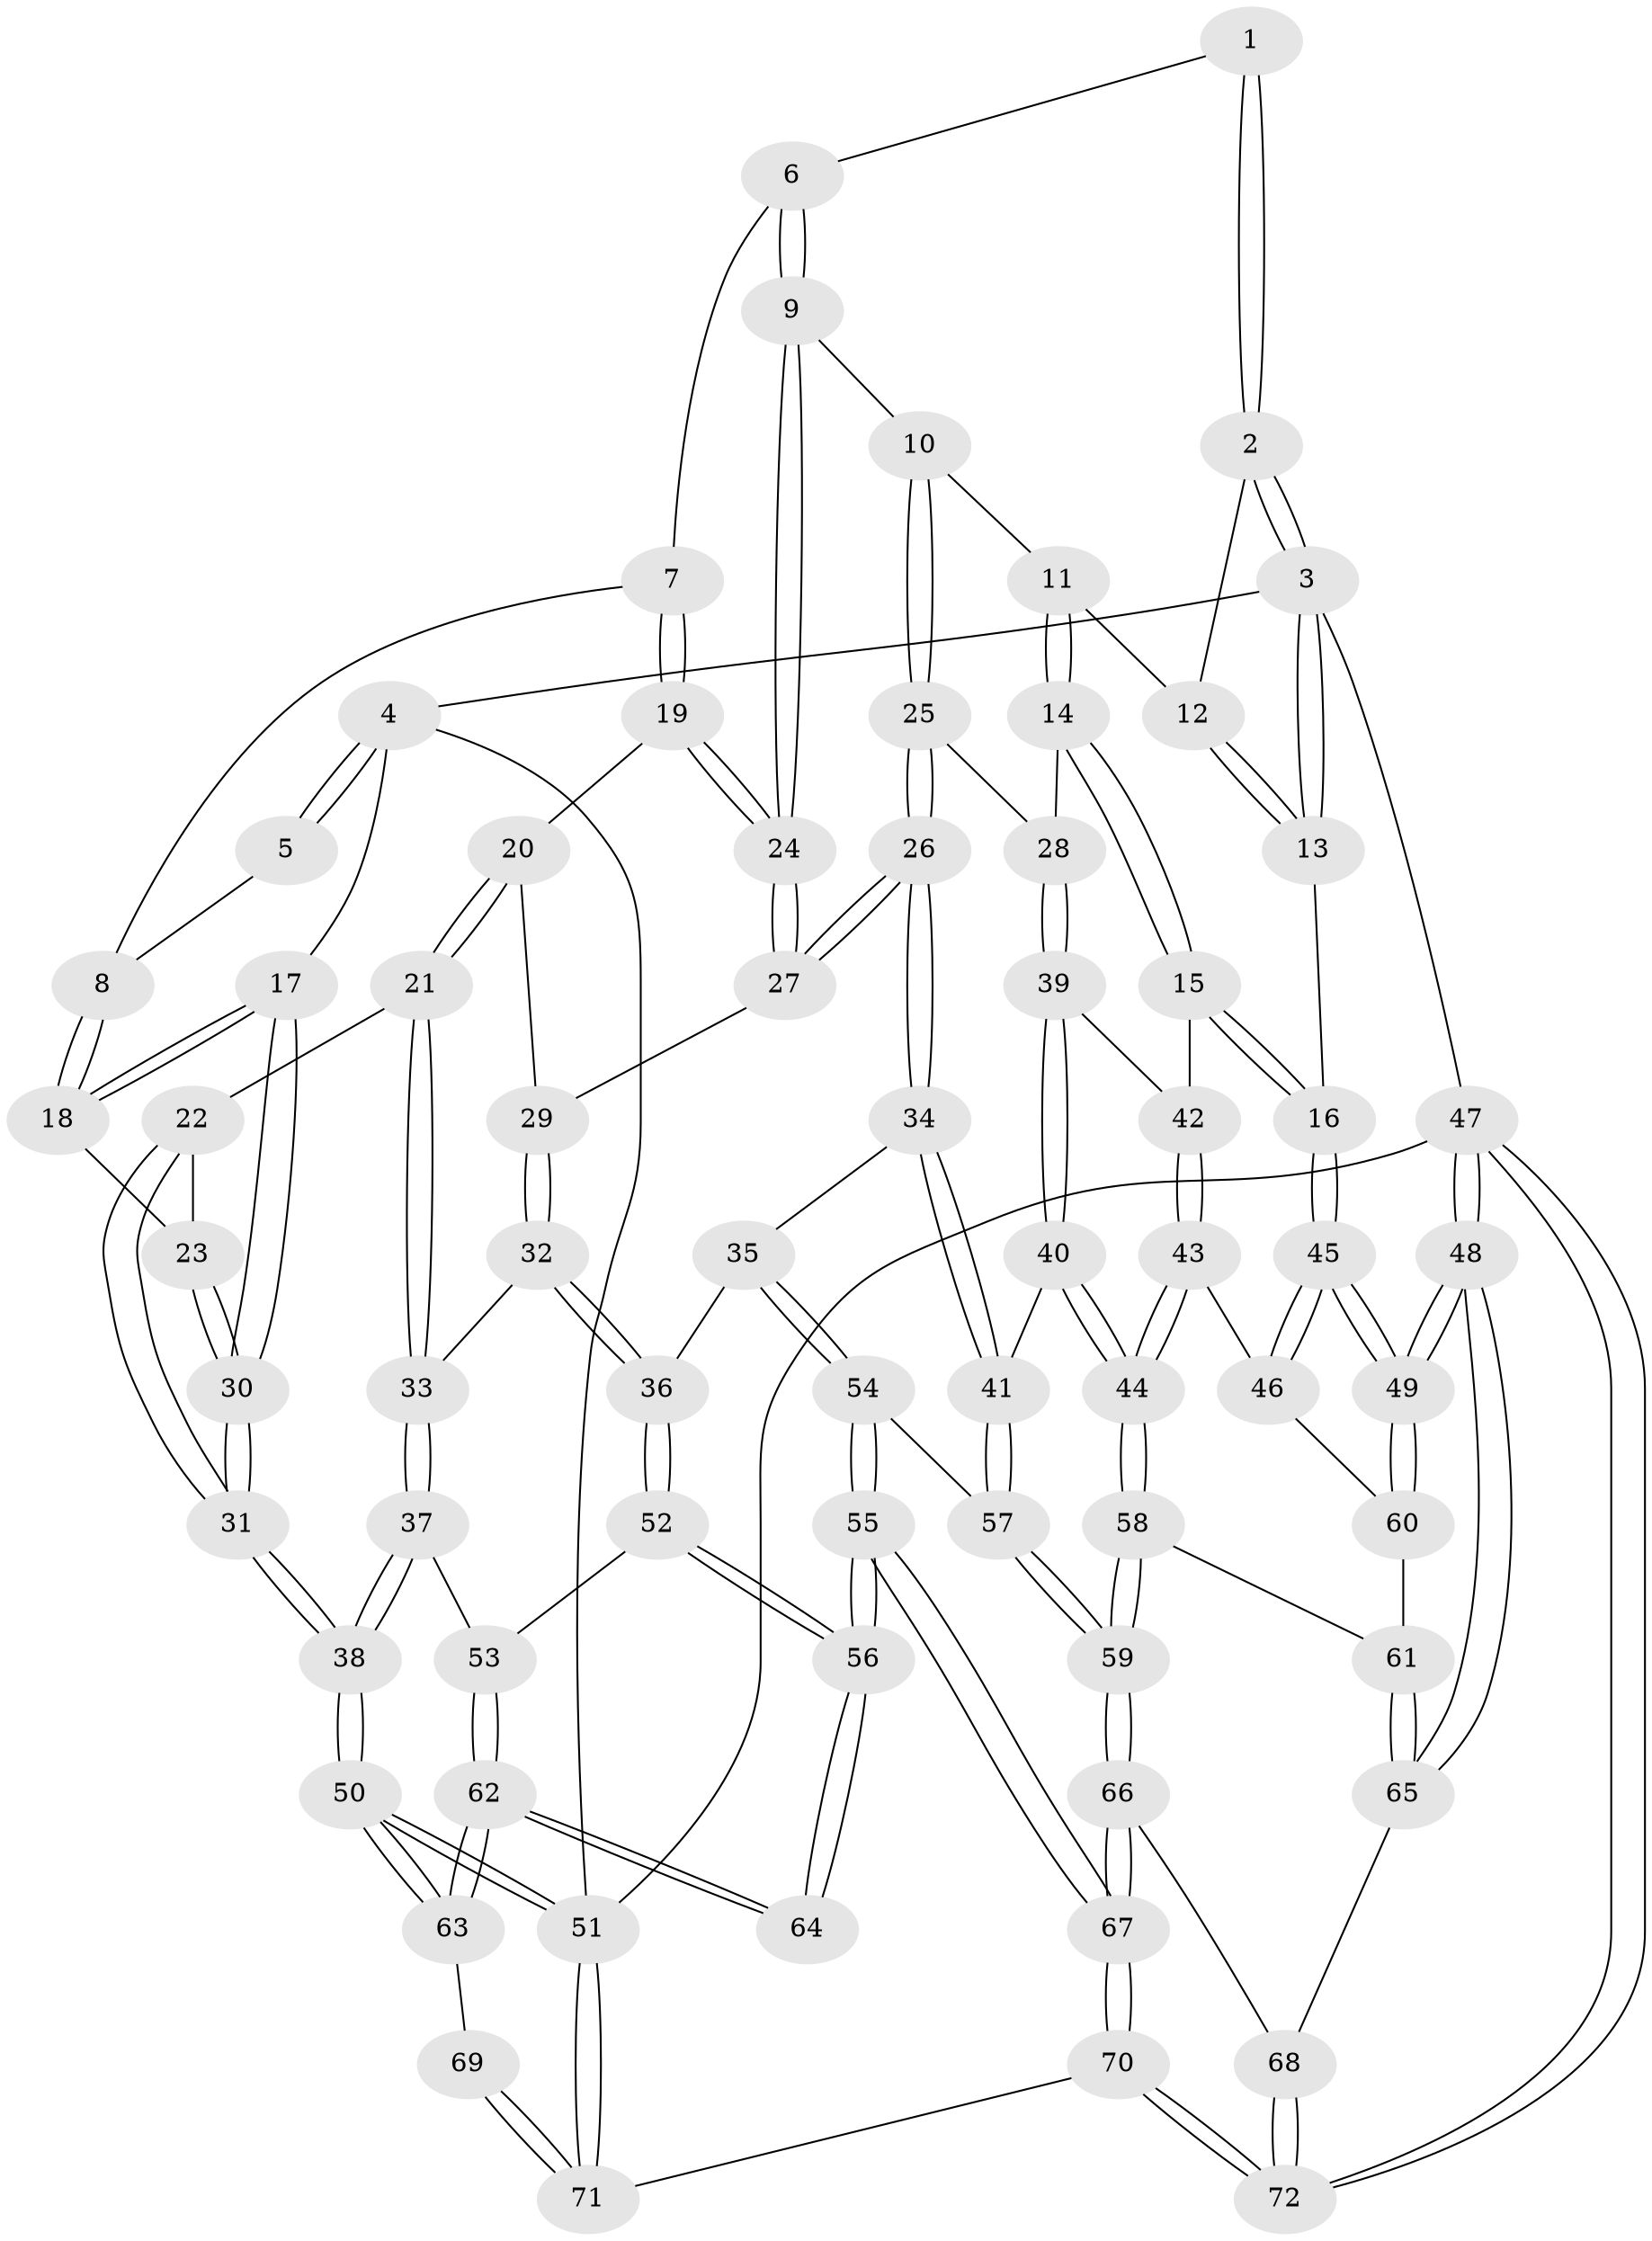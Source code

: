 // coarse degree distribution, {4: 0.22727272727272727, 10: 0.045454545454545456, 6: 0.09090909090909091, 5: 0.18181818181818182, 3: 0.45454545454545453}
// Generated by graph-tools (version 1.1) at 2025/21/03/04/25 18:21:40]
// undirected, 72 vertices, 177 edges
graph export_dot {
graph [start="1"]
  node [color=gray90,style=filled];
  1 [pos="+0.33586533982438116+0"];
  2 [pos="+0.6588029979191709+0"];
  3 [pos="+1+0"];
  4 [pos="+0+0"];
  5 [pos="+0.27510125280441367+0"];
  6 [pos="+0.40828980278585913+0.12481122064788161"];
  7 [pos="+0.29717926245574366+0.17458477232473385"];
  8 [pos="+0.252200439754761+0.1415963683274035"];
  9 [pos="+0.5553132941885364+0.15258400226841573"];
  10 [pos="+0.6195140058352612+0.11882254455515648"];
  11 [pos="+0.67312358970977+0"];
  12 [pos="+0.6727833072954938+0"];
  13 [pos="+1+0.1936325952810282"];
  14 [pos="+0.9352414898704142+0.23036717308763793"];
  15 [pos="+1+0.2821507133055995"];
  16 [pos="+1+0.27539422385162887"];
  17 [pos="+0+0"];
  18 [pos="+0.14234323142543787+0.2266008144807389"];
  19 [pos="+0.32848256027174527+0.20668774556154768"];
  20 [pos="+0.294290405242364+0.3120084408357659"];
  21 [pos="+0.18599100904191462+0.3858894521644927"];
  22 [pos="+0.16091782811527777+0.33915400907729426"];
  23 [pos="+0.13510921131476636+0.26190240394518544"];
  24 [pos="+0.4204203872162349+0.24929848346006253"];
  25 [pos="+0.6818626079928038+0.35199763125766453"];
  26 [pos="+0.498390457566347+0.41320785198648874"];
  27 [pos="+0.4298235289563804+0.3744657278649594"];
  28 [pos="+0.6826990975280854+0.3526360945255638"];
  29 [pos="+0.4104921555083504+0.38204003962460376"];
  30 [pos="+0+0.37296037560036166"];
  31 [pos="+0+0.46717526808415805"];
  32 [pos="+0.25912102612565907+0.4857922662117411"];
  33 [pos="+0.19522152715613705+0.4346142255117844"];
  34 [pos="+0.4926987878584555+0.5186599888779491"];
  35 [pos="+0.46066343088497935+0.5603396546735773"];
  36 [pos="+0.2657932906072213+0.5096991084781469"];
  37 [pos="+0+0.5382702879580672"];
  38 [pos="+0+0.5509872191237185"];
  39 [pos="+0.6896697670050564+0.3652254768482805"];
  40 [pos="+0.6656404780791252+0.5469297246832878"];
  41 [pos="+0.6330178248789111+0.5754853213845514"];
  42 [pos="+0.8533141765063782+0.459817595160258"];
  43 [pos="+0.865403487708786+0.5397206072281927"];
  44 [pos="+0.7768181589801393+0.601052865999221"];
  45 [pos="+1+0.5577347952724689"];
  46 [pos="+0.9065691699178522+0.5710048329412457"];
  47 [pos="+1+1"];
  48 [pos="+1+0.8877566243968006"];
  49 [pos="+1+0.6800767241076233"];
  50 [pos="+0+0.7591127320689472"];
  51 [pos="+0+1"];
  52 [pos="+0.2555013324644485+0.5886863365204889"];
  53 [pos="+0.13445087079233428+0.6294242170698131"];
  54 [pos="+0.46002577453493854+0.7047986021188165"];
  55 [pos="+0.3898979847559912+0.8530574561282941"];
  56 [pos="+0.3589246204695452+0.8336897349549602"];
  57 [pos="+0.6217967495491409+0.6213963187317927"];
  58 [pos="+0.7645054074388835+0.745419150641511"];
  59 [pos="+0.7281967511285816+0.794703524115301"];
  60 [pos="+0.9071369555831134+0.6637093613156794"];
  61 [pos="+0.8956664475922381+0.6990202067448789"];
  62 [pos="+0.1257221223356864+0.6838023641911354"];
  63 [pos="+0+0.7755538997552696"];
  64 [pos="+0.21103982667313487+0.8213310507417391"];
  65 [pos="+1+0.7980544325774664"];
  66 [pos="+0.7235066720792538+0.8135884031981143"];
  67 [pos="+0.41431140227784735+0.8956532179419501"];
  68 [pos="+0.767866250198684+0.861124380701116"];
  69 [pos="+0.10456895559267117+0.8456572685409616"];
  70 [pos="+0.4041833696024556+1"];
  71 [pos="+0.05897025862122986+1"];
  72 [pos="+0.9630004900340552+1"];
  1 -- 2;
  1 -- 2;
  1 -- 6;
  2 -- 3;
  2 -- 3;
  2 -- 12;
  3 -- 4;
  3 -- 13;
  3 -- 13;
  3 -- 47;
  4 -- 5;
  4 -- 5;
  4 -- 17;
  4 -- 51;
  5 -- 8;
  6 -- 7;
  6 -- 9;
  6 -- 9;
  7 -- 8;
  7 -- 19;
  7 -- 19;
  8 -- 18;
  8 -- 18;
  9 -- 10;
  9 -- 24;
  9 -- 24;
  10 -- 11;
  10 -- 25;
  10 -- 25;
  11 -- 12;
  11 -- 14;
  11 -- 14;
  12 -- 13;
  12 -- 13;
  13 -- 16;
  14 -- 15;
  14 -- 15;
  14 -- 28;
  15 -- 16;
  15 -- 16;
  15 -- 42;
  16 -- 45;
  16 -- 45;
  17 -- 18;
  17 -- 18;
  17 -- 30;
  17 -- 30;
  18 -- 23;
  19 -- 20;
  19 -- 24;
  19 -- 24;
  20 -- 21;
  20 -- 21;
  20 -- 29;
  21 -- 22;
  21 -- 33;
  21 -- 33;
  22 -- 23;
  22 -- 31;
  22 -- 31;
  23 -- 30;
  23 -- 30;
  24 -- 27;
  24 -- 27;
  25 -- 26;
  25 -- 26;
  25 -- 28;
  26 -- 27;
  26 -- 27;
  26 -- 34;
  26 -- 34;
  27 -- 29;
  28 -- 39;
  28 -- 39;
  29 -- 32;
  29 -- 32;
  30 -- 31;
  30 -- 31;
  31 -- 38;
  31 -- 38;
  32 -- 33;
  32 -- 36;
  32 -- 36;
  33 -- 37;
  33 -- 37;
  34 -- 35;
  34 -- 41;
  34 -- 41;
  35 -- 36;
  35 -- 54;
  35 -- 54;
  36 -- 52;
  36 -- 52;
  37 -- 38;
  37 -- 38;
  37 -- 53;
  38 -- 50;
  38 -- 50;
  39 -- 40;
  39 -- 40;
  39 -- 42;
  40 -- 41;
  40 -- 44;
  40 -- 44;
  41 -- 57;
  41 -- 57;
  42 -- 43;
  42 -- 43;
  43 -- 44;
  43 -- 44;
  43 -- 46;
  44 -- 58;
  44 -- 58;
  45 -- 46;
  45 -- 46;
  45 -- 49;
  45 -- 49;
  46 -- 60;
  47 -- 48;
  47 -- 48;
  47 -- 72;
  47 -- 72;
  47 -- 51;
  48 -- 49;
  48 -- 49;
  48 -- 65;
  48 -- 65;
  49 -- 60;
  49 -- 60;
  50 -- 51;
  50 -- 51;
  50 -- 63;
  50 -- 63;
  51 -- 71;
  51 -- 71;
  52 -- 53;
  52 -- 56;
  52 -- 56;
  53 -- 62;
  53 -- 62;
  54 -- 55;
  54 -- 55;
  54 -- 57;
  55 -- 56;
  55 -- 56;
  55 -- 67;
  55 -- 67;
  56 -- 64;
  56 -- 64;
  57 -- 59;
  57 -- 59;
  58 -- 59;
  58 -- 59;
  58 -- 61;
  59 -- 66;
  59 -- 66;
  60 -- 61;
  61 -- 65;
  61 -- 65;
  62 -- 63;
  62 -- 63;
  62 -- 64;
  62 -- 64;
  63 -- 69;
  65 -- 68;
  66 -- 67;
  66 -- 67;
  66 -- 68;
  67 -- 70;
  67 -- 70;
  68 -- 72;
  68 -- 72;
  69 -- 71;
  69 -- 71;
  70 -- 71;
  70 -- 72;
  70 -- 72;
}
